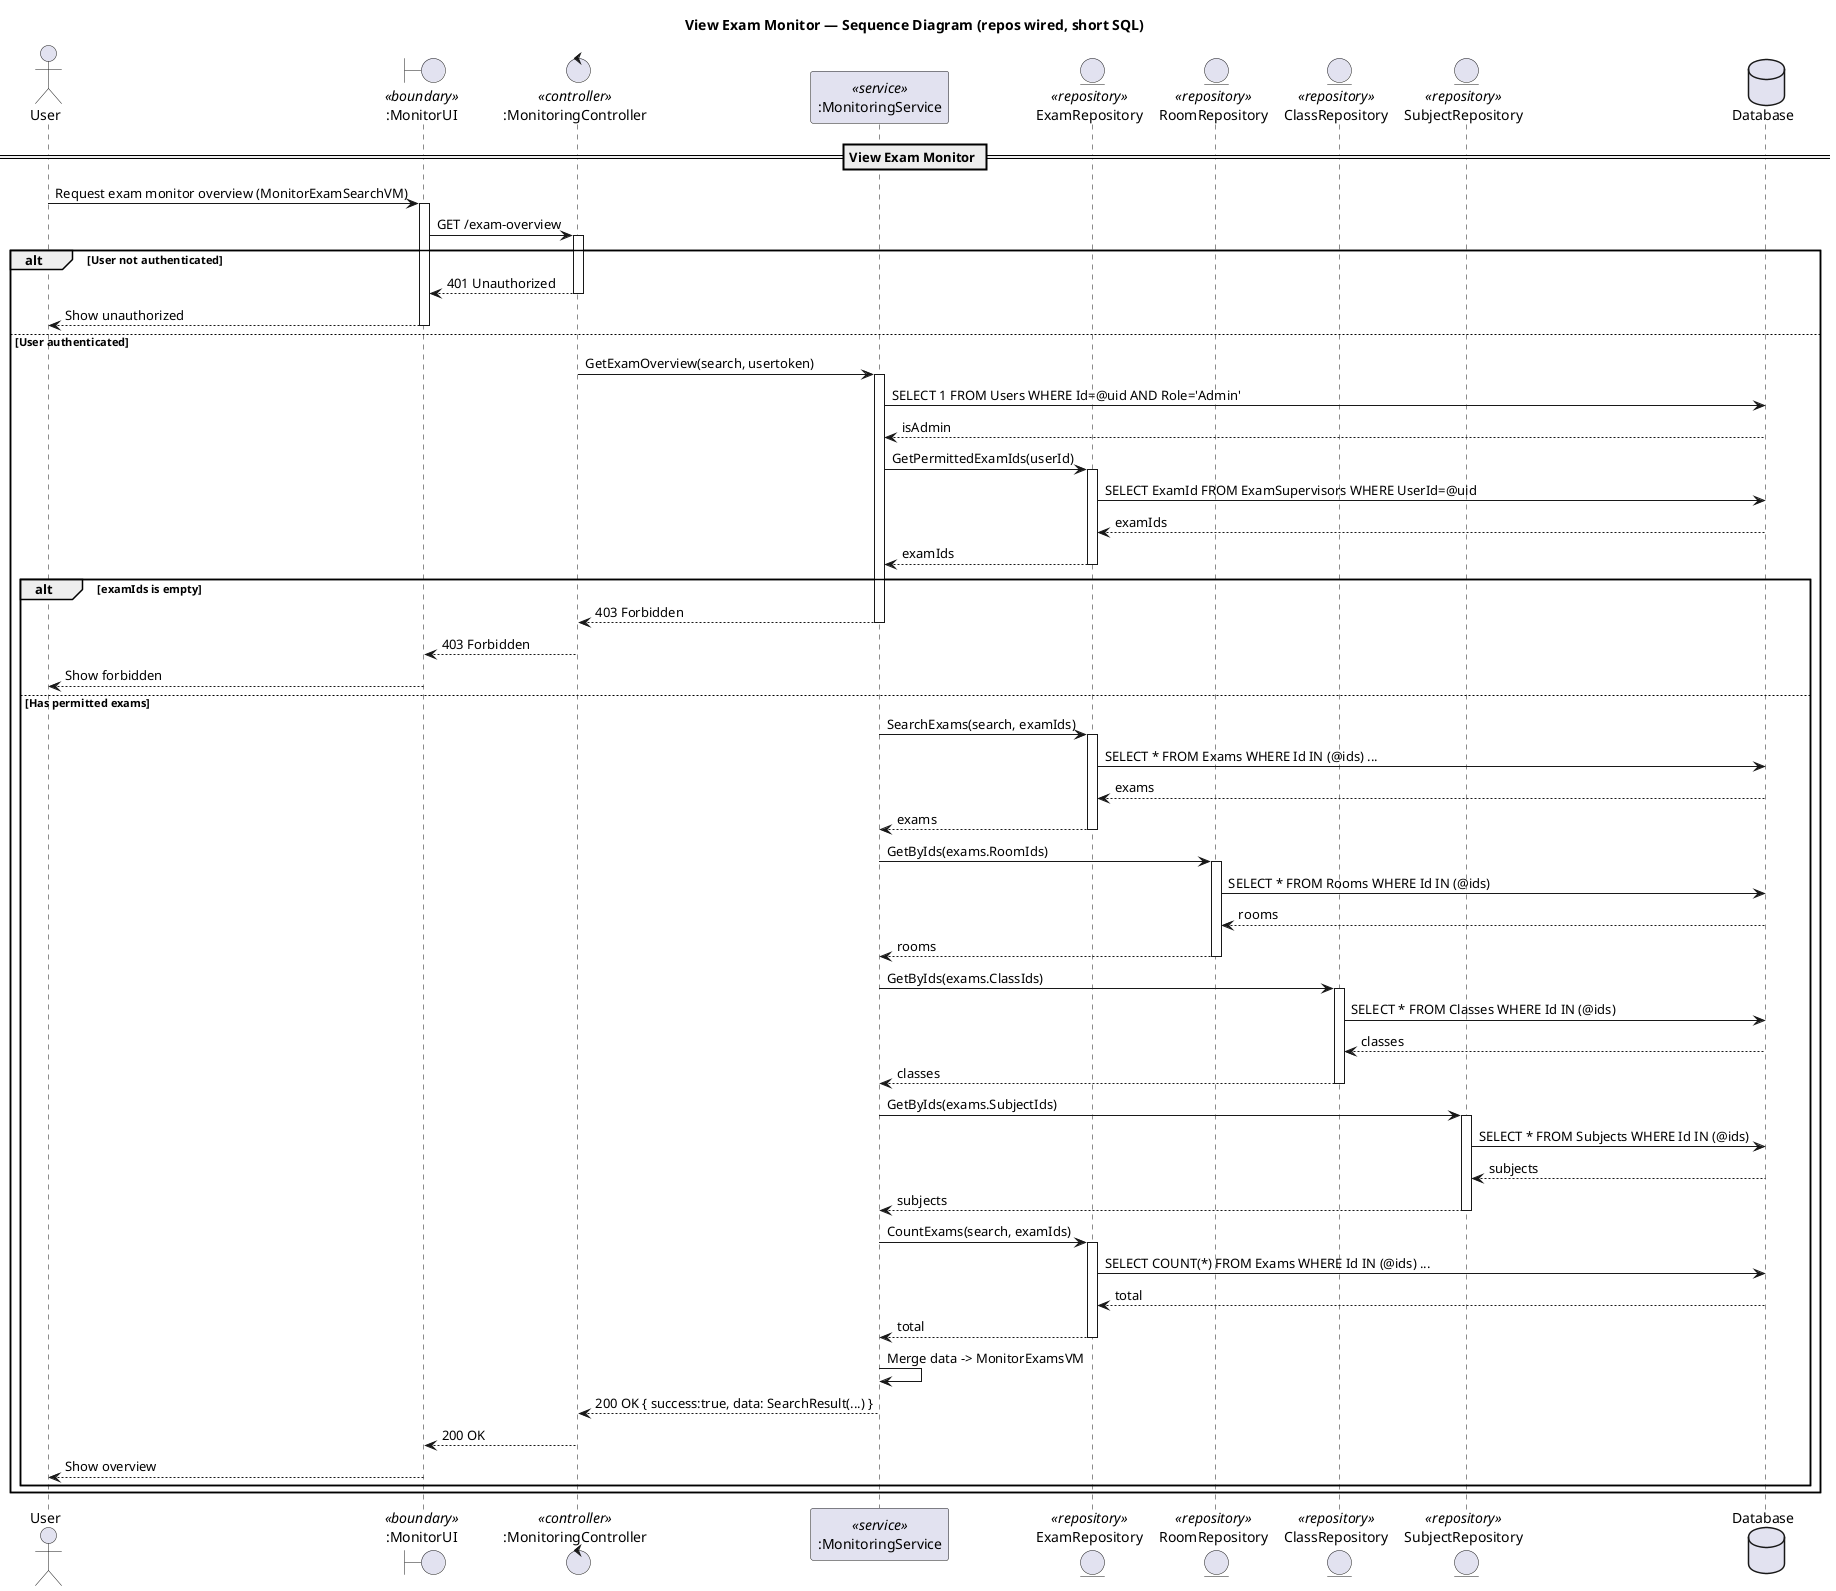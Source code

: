 @startuml
title View Exam Monitor — Sequence Diagram (repos wired, short SQL)

actor "User" as Client
boundary ":MonitorUI" as UI <<boundary>>
control ":MonitoringController" as Controller <<controller>>
participant ":MonitoringService" as Service <<service>>

' Repositories
entity "ExamRepository" as ExamRepo <<repository>>
entity "RoomRepository" as RoomRepo <<repository>>
entity "ClassRepository" as ClassRepo <<repository>>
entity "SubjectRepository" as SubjectRepo <<repository>>

database "Database" as DB

== View Exam Monitor ==

Client -> UI: Request exam monitor overview (MonitorExamSearchVM)
activate UI
UI -> Controller: GET /exam-overview
activate Controller

alt User not authenticated
  Controller --> UI: 401 Unauthorized
  deactivate Controller
  UI --> Client: Show unauthorized
  deactivate UI
else User authenticated
  Controller -> Service: GetExamOverview(search, usertoken)
  activate Service

  ' --- Check admin ---
  Service -> DB: SELECT 1 FROM Users WHERE Id=@uid AND Role='Admin'
  DB --> Service: isAdmin

  ' --- Get permitted exam ids ---
  Service -> ExamRepo: GetPermittedExamIds(userId)
  activate ExamRepo
  ExamRepo -> DB: SELECT ExamId FROM ExamSupervisors WHERE UserId=@uid
  DB --> ExamRepo: examIds
  ExamRepo --> Service: examIds
  deactivate ExamRepo

  alt examIds is empty
    Service --> Controller: 403 Forbidden
    deactivate Service
    Controller --> UI: 403 Forbidden
    deactivate Controller
    UI --> Client: Show forbidden
    deactivate UI
  else Has permitted exams
    ' --- Search Exams ---
    Service -> ExamRepo: SearchExams(search, examIds)
    activate ExamRepo
    ExamRepo -> DB: SELECT * FROM Exams WHERE Id IN (@ids) ...
    DB --> ExamRepo: exams
    ExamRepo --> Service: exams
    deactivate ExamRepo

    ' --- Load Rooms ---
    Service -> RoomRepo: GetByIds(exams.RoomIds)
    activate RoomRepo
    RoomRepo -> DB: SELECT * FROM Rooms WHERE Id IN (@ids)
    DB --> RoomRepo: rooms
    RoomRepo --> Service: rooms
    deactivate RoomRepo

    ' --- Load Classes ---
    Service -> ClassRepo: GetByIds(exams.ClassIds)
    activate ClassRepo
    ClassRepo -> DB: SELECT * FROM Classes WHERE Id IN (@ids)
    DB --> ClassRepo: classes
    ClassRepo --> Service: classes
    deactivate ClassRepo

    ' --- Load Subjects ---
    Service -> SubjectRepo: GetByIds(exams.SubjectIds)
    activate SubjectRepo
    SubjectRepo -> DB: SELECT * FROM Subjects WHERE Id IN (@ids)
    DB --> SubjectRepo: subjects
    SubjectRepo --> Service: subjects
    deactivate SubjectRepo

    ' --- Count total ---
    Service -> ExamRepo: CountExams(search, examIds)
    activate ExamRepo
    ExamRepo -> DB: SELECT COUNT(*) FROM Exams WHERE Id IN (@ids) ...
    DB --> ExamRepo: total
    ExamRepo --> Service: total
    deactivate ExamRepo

    ' --- Build result ---
    Service -> Service: Merge data -> MonitorExamsVM
    Service --> Controller: 200 OK { success:true, data: SearchResult(...) }
    deactivate Service
    Controller --> UI: 200 OK
    deactivate Controller
    UI --> Client: Show overview
    deactivate UI
  end
end

@enduml
